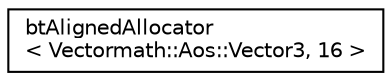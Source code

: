 digraph "Graphical Class Hierarchy"
{
  edge [fontname="Helvetica",fontsize="10",labelfontname="Helvetica",labelfontsize="10"];
  node [fontname="Helvetica",fontsize="10",shape=record];
  rankdir="LR";
  Node1 [label="btAlignedAllocator\l\< Vectormath::Aos::Vector3, 16 \>",height=0.2,width=0.4,color="black", fillcolor="white", style="filled",URL="$classbt_aligned_allocator.html"];
}
